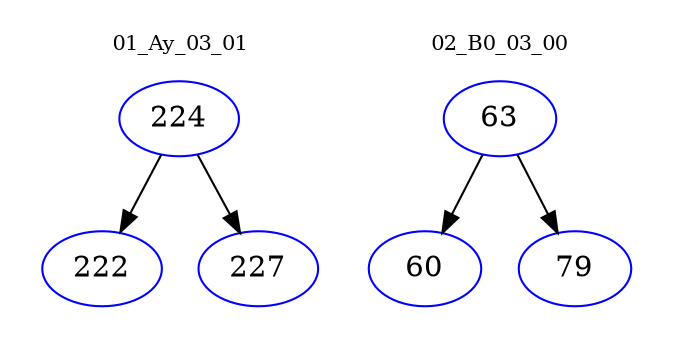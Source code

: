 digraph{
subgraph cluster_0 {
color = white
label = "01_Ay_03_01";
fontsize=10;
T0_224 [label="224", color="blue"]
T0_224 -> T0_222 [color="black"]
T0_222 [label="222", color="blue"]
T0_224 -> T0_227 [color="black"]
T0_227 [label="227", color="blue"]
}
subgraph cluster_1 {
color = white
label = "02_B0_03_00";
fontsize=10;
T1_63 [label="63", color="blue"]
T1_63 -> T1_60 [color="black"]
T1_60 [label="60", color="blue"]
T1_63 -> T1_79 [color="black"]
T1_79 [label="79", color="blue"]
}
}
